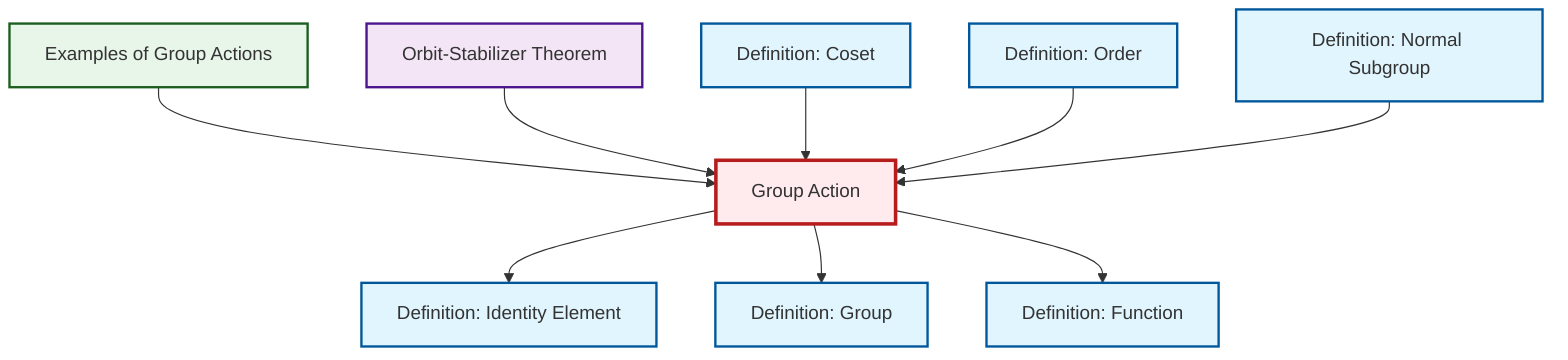 graph TD
    classDef definition fill:#e1f5fe,stroke:#01579b,stroke-width:2px
    classDef theorem fill:#f3e5f5,stroke:#4a148c,stroke-width:2px
    classDef axiom fill:#fff3e0,stroke:#e65100,stroke-width:2px
    classDef example fill:#e8f5e9,stroke:#1b5e20,stroke-width:2px
    classDef current fill:#ffebee,stroke:#b71c1c,stroke-width:3px
    def-order["Definition: Order"]:::definition
    def-identity-element["Definition: Identity Element"]:::definition
    ex-group-action-examples["Examples of Group Actions"]:::example
    def-function["Definition: Function"]:::definition
    def-group-action["Group Action"]:::definition
    thm-orbit-stabilizer["Orbit-Stabilizer Theorem"]:::theorem
    def-coset["Definition: Coset"]:::definition
    def-normal-subgroup["Definition: Normal Subgroup"]:::definition
    def-group["Definition: Group"]:::definition
    def-group-action --> def-identity-element
    def-group-action --> def-group
    def-group-action --> def-function
    ex-group-action-examples --> def-group-action
    thm-orbit-stabilizer --> def-group-action
    def-coset --> def-group-action
    def-order --> def-group-action
    def-normal-subgroup --> def-group-action
    class def-group-action current
